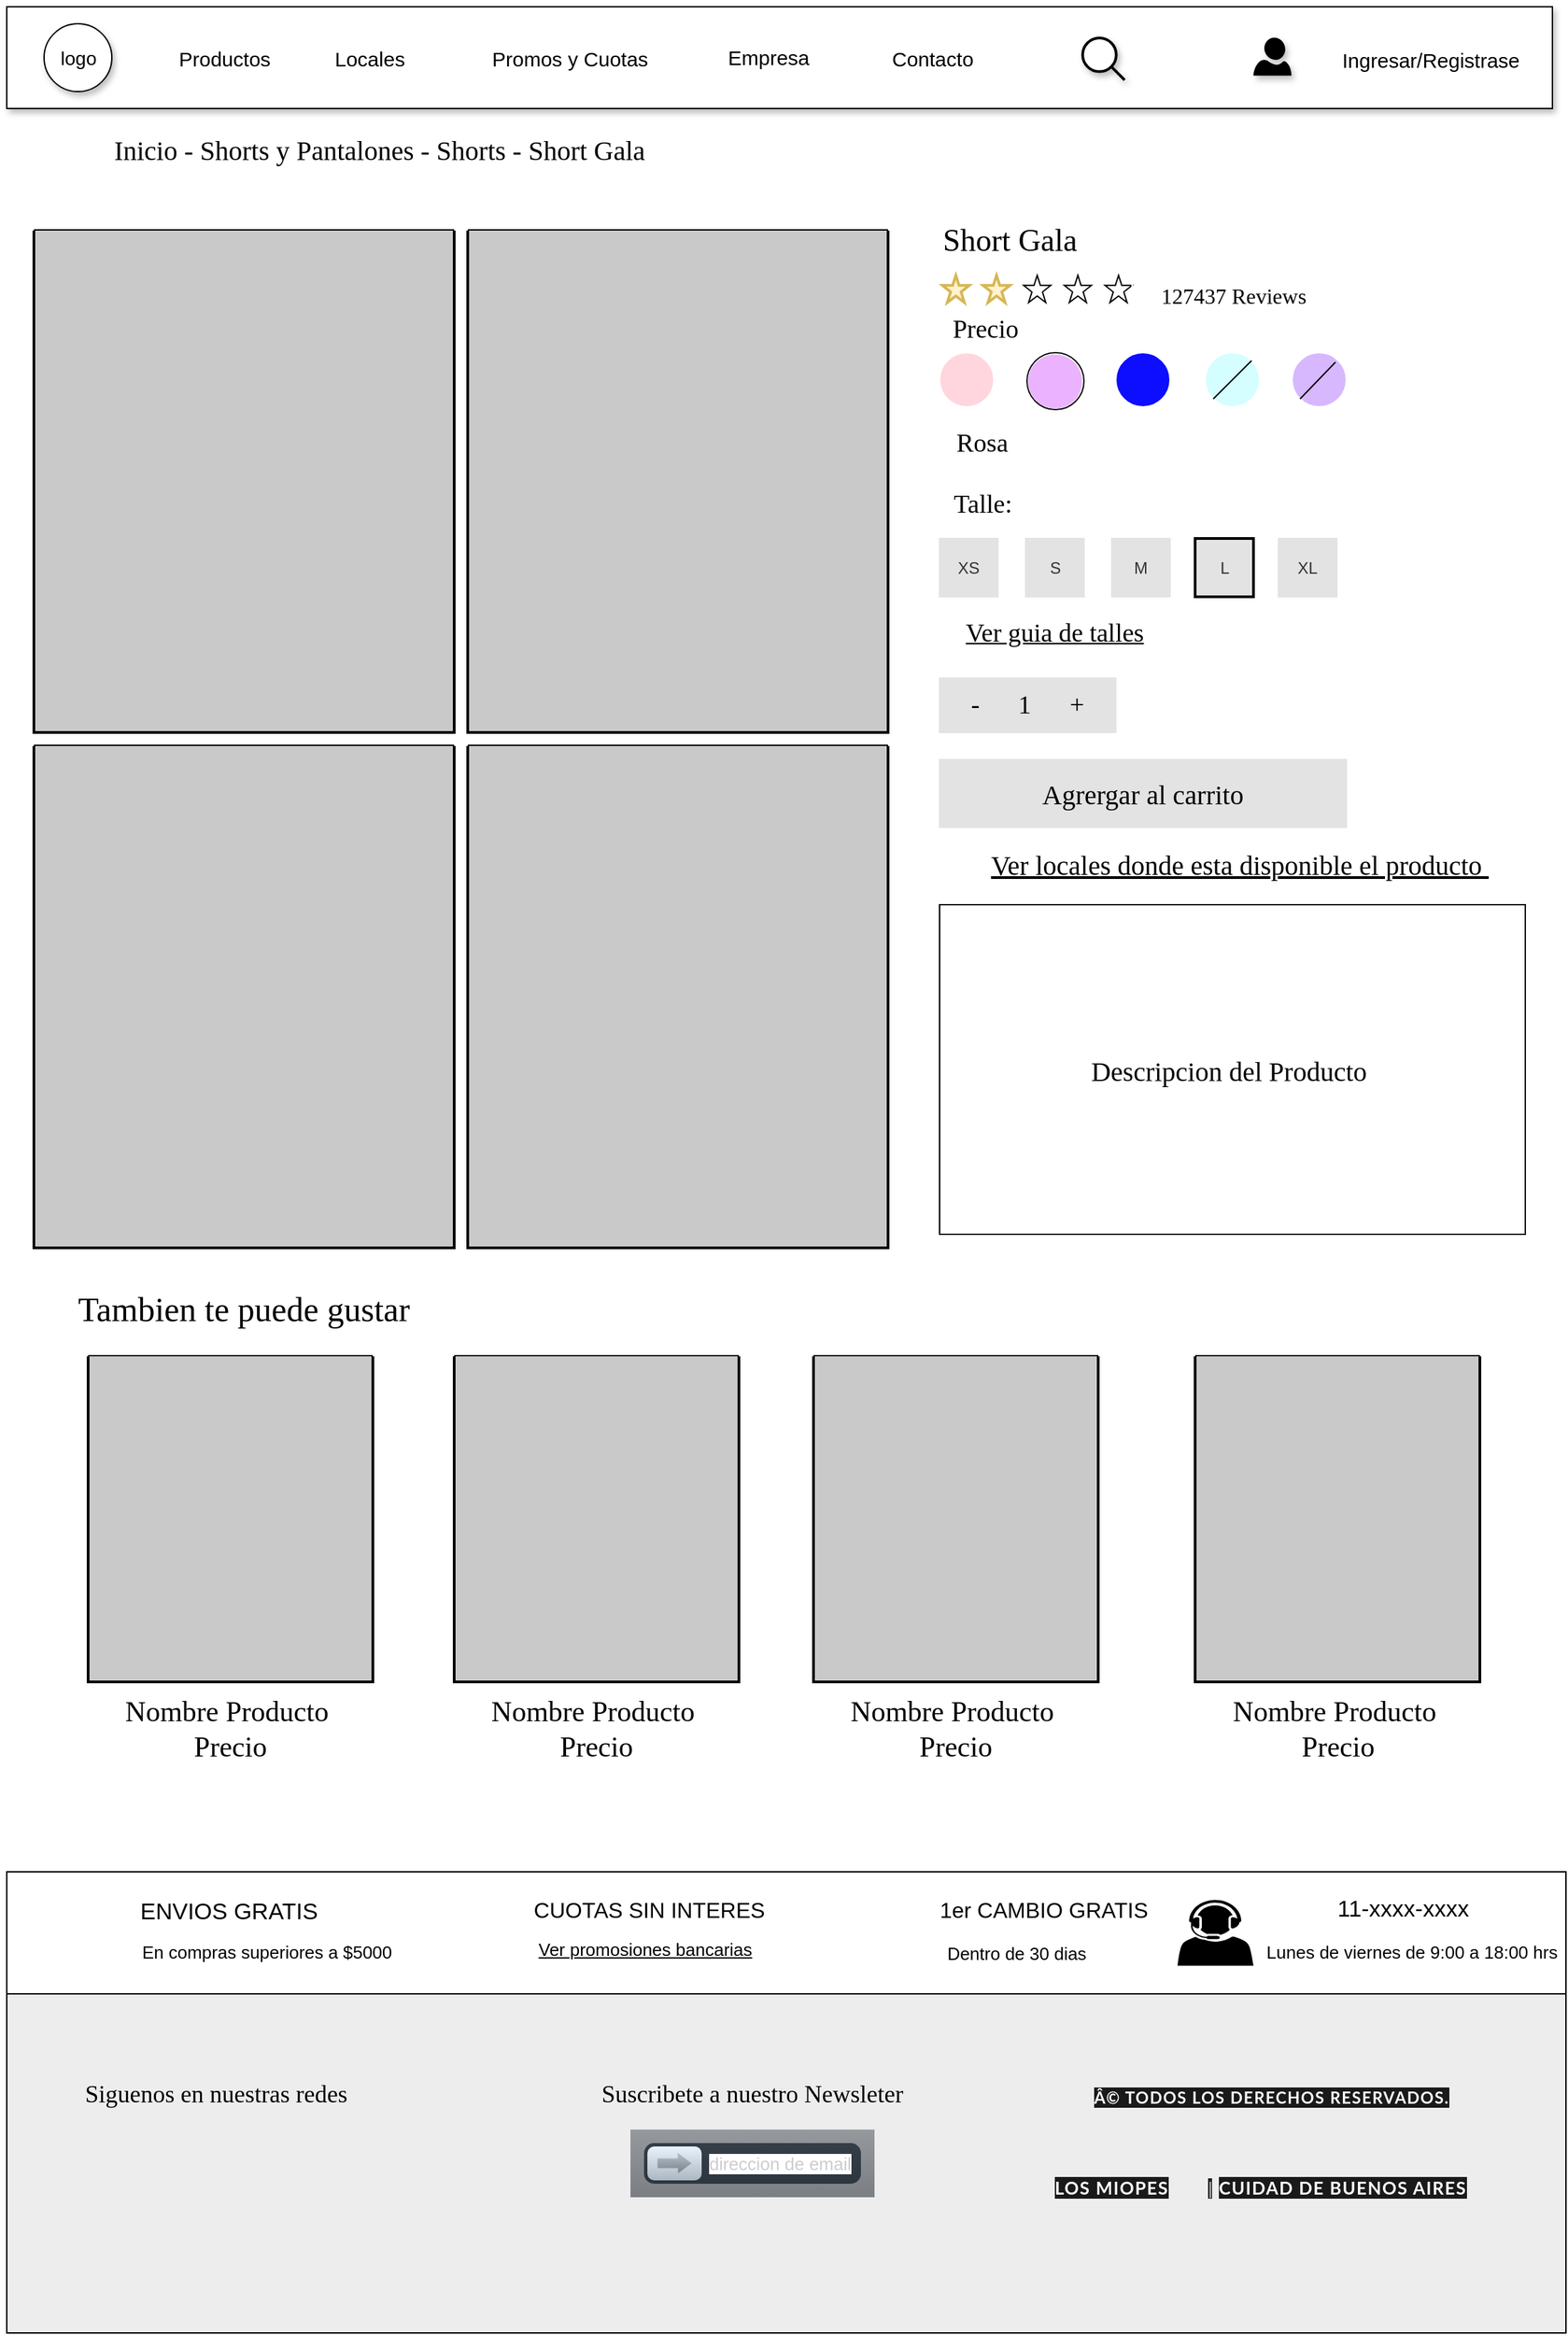 <mxfile version="15.6.8" type="google"><diagram id="YCSO7cqWd8nWlloMjlNt" name="Page-1"><mxGraphModel dx="1590" dy="2557" grid="1" gridSize="10" guides="1" tooltips="1" connect="1" arrows="1" fold="1" page="1" pageScale="1" pageWidth="1169" pageHeight="827" math="0" shadow="0"><root><mxCell id="0"/><mxCell id="1" parent="0"/><mxCell id="400V_kEJsXyoqpP-EvDe-8" value="" style="swimlane;startSize=0;shadow=0;glass=0;fillColor=none;strokeColor=#000000;swimlaneFillColor=#C9C9C9;rounded=0;sketch=0;fontFamily=Comic Sans MS;labelPosition=center;verticalLabelPosition=middle;align=center;verticalAlign=middle;horizontal=1;fontStyle=1;strokeWidth=2;" parent="1" vertex="1"><mxGeometry x="30" y="-1400" width="310" height="370" as="geometry"/></mxCell><mxCell id="400V_kEJsXyoqpP-EvDe-14" value="" style="swimlane;startSize=0;shadow=0;glass=0;fillColor=none;strokeColor=#000000;swimlaneFillColor=#C9C9C9;rounded=0;sketch=0;fontFamily=Comic Sans MS;labelPosition=center;verticalLabelPosition=middle;align=center;verticalAlign=middle;horizontal=1;fontStyle=1;strokeWidth=2;" parent="1" vertex="1"><mxGeometry x="350" y="-1400" width="310" height="370" as="geometry"/></mxCell><mxCell id="400V_kEJsXyoqpP-EvDe-15" value="" style="swimlane;startSize=0;shadow=0;glass=0;fillColor=none;strokeColor=#000000;swimlaneFillColor=#C9C9C9;rounded=0;sketch=0;fontFamily=Comic Sans MS;labelPosition=center;verticalLabelPosition=middle;align=center;verticalAlign=middle;horizontal=1;fontStyle=1;strokeWidth=2;" parent="1" vertex="1"><mxGeometry x="30" y="-1020" width="310" height="370" as="geometry"/></mxCell><mxCell id="400V_kEJsXyoqpP-EvDe-16" value="" style="swimlane;startSize=0;shadow=0;glass=0;fillColor=none;strokeColor=#000000;swimlaneFillColor=#C9C9C9;rounded=0;sketch=0;fontFamily=Comic Sans MS;labelPosition=center;verticalLabelPosition=middle;align=center;verticalAlign=middle;horizontal=1;fontStyle=1;strokeWidth=2;" parent="1" vertex="1"><mxGeometry x="350" y="-1020" width="310" height="370" as="geometry"/></mxCell><mxCell id="400V_kEJsXyoqpP-EvDe-18" value="Short Gala" style="rounded=1;whiteSpace=wrap;html=1;shadow=0;glass=0;sketch=0;fontFamily=Comic Sans MS;strokeWidth=2;align=center;verticalAlign=middle;fontSize=23;fontStyle=0;strokeColor=#FFFFFF;" parent="1" vertex="1"><mxGeometry x="690" y="-1410" width="120" height="33" as="geometry"/></mxCell><mxCell id="400V_kEJsXyoqpP-EvDe-19" value="" style="verticalLabelPosition=bottom;verticalAlign=top;html=1;shape=mxgraph.basic.star;rounded=0;shadow=0;glass=0;sketch=0;fontFamily=Comic Sans MS;fontSize=19;strokeColor=#d6b656;strokeWidth=2;fillColor=#fff2cc;" parent="1" vertex="1"><mxGeometry x="700" y="-1367" width="20" height="20" as="geometry"/></mxCell><mxCell id="400V_kEJsXyoqpP-EvDe-20" value="" style="verticalLabelPosition=bottom;verticalAlign=top;html=1;shape=mxgraph.basic.star;rounded=0;shadow=0;glass=0;sketch=0;fontFamily=Comic Sans MS;fontSize=19;strokeColor=#d6b656;strokeWidth=2;fillColor=#fff2cc;" parent="1" vertex="1"><mxGeometry x="730" y="-1367" width="20" height="20" as="geometry"/></mxCell><mxCell id="400V_kEJsXyoqpP-EvDe-21" value="" style="verticalLabelPosition=bottom;verticalAlign=top;html=1;shape=mxgraph.basic.star;rounded=0;shadow=0;glass=0;sketch=0;fontFamily=Comic Sans MS;fontSize=19;strokeColor=#000000;strokeWidth=1;fillColor=none;gradientColor=none;" parent="1" vertex="1"><mxGeometry x="820" y="-1367" width="20" height="20" as="geometry"/></mxCell><mxCell id="400V_kEJsXyoqpP-EvDe-22" value="" style="verticalLabelPosition=bottom;verticalAlign=top;html=1;shape=mxgraph.basic.star;rounded=0;shadow=0;glass=0;sketch=0;fontFamily=Comic Sans MS;fontSize=19;strokeColor=#000000;strokeWidth=1;fillColor=none;gradientColor=none;" parent="1" vertex="1"><mxGeometry x="760" y="-1367" width="20" height="20" as="geometry"/></mxCell><mxCell id="400V_kEJsXyoqpP-EvDe-23" value="" style="verticalLabelPosition=bottom;verticalAlign=top;html=1;shape=mxgraph.basic.star;rounded=0;shadow=0;glass=0;sketch=0;fontFamily=Comic Sans MS;fontSize=19;strokeColor=#000000;strokeWidth=1;fillColor=none;gradientColor=none;" parent="1" vertex="1"><mxGeometry x="790" y="-1367" width="20" height="20" as="geometry"/></mxCell><mxCell id="400V_kEJsXyoqpP-EvDe-27" value="Precio" style="rounded=1;whiteSpace=wrap;html=1;shadow=0;glass=0;sketch=0;fontFamily=Comic Sans MS;fontSize=19;strokeColor=#FFFFF;strokeWidth=2;fillColor=none;gradientColor=none;align=center;verticalAlign=middle;" parent="1" vertex="1"><mxGeometry x="674" y="-1345" width="116" height="35" as="geometry"/></mxCell><mxCell id="400V_kEJsXyoqpP-EvDe-30" value="" style="ellipse;whiteSpace=wrap;html=1;aspect=fixed;rounded=0;shadow=0;glass=0;sketch=0;fontFamily=Comic Sans MS;fontSize=19;strokeColor=#FFFFFF;strokeWidth=1;fillColor=#FFD6DD;gradientColor=none;align=center;verticalAlign=middle;" parent="1" vertex="1"><mxGeometry x="698" y="-1310" width="40" height="40" as="geometry"/></mxCell><mxCell id="400V_kEJsXyoqpP-EvDe-32" value="" style="ellipse;whiteSpace=wrap;html=1;aspect=fixed;rounded=0;shadow=0;glass=0;sketch=0;fontFamily=Comic Sans MS;fontSize=19;strokeColor=#FFFFFF;strokeWidth=1;fillColor=#0D0DFF;gradientColor=none;align=center;verticalAlign=middle;" parent="1" vertex="1"><mxGeometry x="828" y="-1310" width="40" height="40" as="geometry"/></mxCell><mxCell id="400V_kEJsXyoqpP-EvDe-33" value="" style="ellipse;whiteSpace=wrap;html=1;aspect=fixed;rounded=0;shadow=0;glass=0;sketch=0;fontFamily=Comic Sans MS;fontSize=19;strokeColor=#FFFFFF;strokeWidth=1;fillColor=#D4FEFF;gradientColor=none;align=center;verticalAlign=middle;" parent="1" vertex="1"><mxGeometry x="894" y="-1310" width="40" height="40" as="geometry"/></mxCell><mxCell id="400V_kEJsXyoqpP-EvDe-34" value="" style="ellipse;whiteSpace=wrap;html=1;aspect=fixed;rounded=0;shadow=0;glass=0;sketch=0;fontFamily=Comic Sans MS;fontSize=19;strokeColor=#FFFFFF;strokeWidth=1;fillColor=#D7B8FF;gradientColor=none;align=center;verticalAlign=middle;" parent="1" vertex="1"><mxGeometry x="958" y="-1310" width="40" height="40" as="geometry"/></mxCell><mxCell id="400V_kEJsXyoqpP-EvDe-35" value="127437 Reviews" style="rounded=1;whiteSpace=wrap;html=1;shadow=0;glass=0;sketch=0;fontFamily=Comic Sans MS;fontSize=16;strokeColor=#FFFFFF;strokeWidth=1;fillColor=none;gradientColor=none;align=center;verticalAlign=middle;" parent="1" vertex="1"><mxGeometry x="840" y="-1377" width="150" height="50" as="geometry"/></mxCell><mxCell id="400V_kEJsXyoqpP-EvDe-37" value="Talle:" style="rounded=1;whiteSpace=wrap;html=1;shadow=0;glass=0;sketch=0;fontFamily=Comic Sans MS;fontSize=19;strokeColor=#FFFFFF;strokeWidth=2;fillColor=none;gradientColor=none;align=center;verticalAlign=middle;" parent="1" vertex="1"><mxGeometry x="680" y="-1213" width="100" height="30" as="geometry"/></mxCell><mxCell id="400V_kEJsXyoqpP-EvDe-40" value="XS" style="whiteSpace=wrap;html=1;aspect=fixed;strokeWidth=1;fillColor=#E3E3E3;fontColor=#333333;strokeColor=#E3E3E3;direction=south;" parent="1" vertex="1"><mxGeometry x="698" y="-1173" width="43" height="43" as="geometry"/></mxCell><mxCell id="400V_kEJsXyoqpP-EvDe-41" value="S" style="whiteSpace=wrap;html=1;aspect=fixed;strokeWidth=1;fillColor=#E3E3E3;fontColor=#333333;strokeColor=#E3E3E3;" parent="1" vertex="1"><mxGeometry x="761.5" y="-1173" width="43" height="43" as="geometry"/></mxCell><mxCell id="400V_kEJsXyoqpP-EvDe-42" value="M&lt;span style=&quot;color: rgba(0 , 0 , 0 , 0) ; font-family: monospace ; font-size: 0px&quot;&gt;%3CmxGraphModel%3E%3Croot%3E%3CmxCell%20id%3D%220%22%2F%3E%3CmxCell%20id%3D%221%22%20parent%3D%220%22%2F%3E%3CmxCell%20id%3D%222%22%20value%3D%22S%22%20style%3D%22whiteSpace%3Dwrap%3Bhtml%3D1%3Baspect%3Dfixed%3BstrokeWidth%3D1%3BfillColor%3D%23E3E3E3%3BfontColor%3D%23333333%3BstrokeColor%3D%23666666%3B%22%20vertex%3D%221%22%20parent%3D%221%22%3E%3CmxGeometry%20x%3D%22753.5%22%20y%3D%22-503%22%20width%3D%2243%22%20height%3D%2243%22%20as%3D%22geometry%22%2F%3E%3C%2FmxCell%3E%3C%2Froot%3E%3C%2FmxGraphModel%3E&lt;/span&gt;" style="whiteSpace=wrap;html=1;aspect=fixed;strokeWidth=1;fillColor=#E3E3E3;fontColor=#333333;strokeColor=#E3E3E3;" parent="1" vertex="1"><mxGeometry x="825" y="-1173" width="43" height="43" as="geometry"/></mxCell><mxCell id="400V_kEJsXyoqpP-EvDe-43" value="L" style="whiteSpace=wrap;html=1;aspect=fixed;strokeWidth=2;fillColor=#E3E3E3;fontColor=#333333;strokeColor=#000000;" parent="1" vertex="1"><mxGeometry x="886.5" y="-1173" width="43" height="43" as="geometry"/></mxCell><mxCell id="400V_kEJsXyoqpP-EvDe-44" value="XL" style="whiteSpace=wrap;html=1;aspect=fixed;strokeWidth=1;fillColor=#E3E3E3;fontColor=#333333;strokeColor=#E3E3E3;" parent="1" vertex="1"><mxGeometry x="948" y="-1173" width="43" height="43" as="geometry"/></mxCell><mxCell id="400V_kEJsXyoqpP-EvDe-46" value="Ver guia de talles" style="rounded=1;whiteSpace=wrap;html=1;shadow=0;glass=0;sketch=0;fontFamily=Comic Sans MS;fontSize=19;strokeColor=#FFFFFFF;strokeWidth=1;fillColor=default;gradientColor=none;align=center;verticalAlign=middle;fontStyle=4" parent="1" vertex="1"><mxGeometry x="698" y="-1120" width="170" height="33" as="geometry"/></mxCell><mxCell id="400V_kEJsXyoqpP-EvDe-48" value="Rosa" style="rounded=1;whiteSpace=wrap;html=1;shadow=0;glass=0;sketch=0;fontFamily=Comic Sans MS;fontSize=19;strokeColor=#FFFFFFF;strokeWidth=1;fillColor=default;gradientColor=none;align=center;verticalAlign=middle;fontStyle=0" parent="1" vertex="1"><mxGeometry x="697.5" y="-1260" width="62.5" height="33" as="geometry"/></mxCell><mxCell id="400V_kEJsXyoqpP-EvDe-51" value="-&amp;nbsp; &amp;nbsp; &amp;nbsp; 1&amp;nbsp; &amp;nbsp; &amp;nbsp; +" style="rounded=0;whiteSpace=wrap;html=1;shadow=0;glass=0;sketch=0;fontFamily=Comic Sans MS;fontSize=19;strokeColor=#E3E3E3;strokeWidth=1;fillColor=#E3E3E3;gradientColor=none;align=center;verticalAlign=middle;" parent="1" vertex="1"><mxGeometry x="698" y="-1070" width="130" height="40" as="geometry"/></mxCell><mxCell id="400V_kEJsXyoqpP-EvDe-54" value="&lt;font style=&quot;font-size: 20px;&quot;&gt;Agrergar al carrito&lt;/font&gt;" style="rounded=0;whiteSpace=wrap;html=1;shadow=0;glass=0;sketch=0;fontFamily=Comic Sans MS;fontSize=20;strokeColor=#E3E3E3;strokeWidth=1;fillColor=#E3E3E3;gradientColor=none;align=center;verticalAlign=middle;" parent="1" vertex="1"><mxGeometry x="698" y="-1010" width="300" height="50" as="geometry"/></mxCell><mxCell id="400V_kEJsXyoqpP-EvDe-55" value="Ver locales donde esta disponible el producto&amp;nbsp;" style="rounded=0;whiteSpace=wrap;html=1;shadow=0;glass=0;sketch=0;fontFamily=Comic Sans MS;fontSize=20;strokeWidth=1;align=center;verticalAlign=middle;fontStyle=4;strokeColor=#FFFFFF;" parent="1" vertex="1"><mxGeometry x="697.5" y="-943" width="443" height="20" as="geometry"/></mxCell><mxCell id="400V_kEJsXyoqpP-EvDe-56" value="Descripcion del Producto&amp;nbsp;" style="rounded=0;whiteSpace=wrap;html=1;shadow=0;glass=0;sketch=0;fontFamily=Comic Sans MS;fontSize=20;strokeWidth=1;align=center;verticalAlign=middle;" parent="1" vertex="1"><mxGeometry x="698" y="-903" width="432" height="243" as="geometry"/></mxCell><mxCell id="400V_kEJsXyoqpP-EvDe-58" value="Inicio - Shorts y Pantalones - Shorts - Short Gala" style="rounded=0;whiteSpace=wrap;html=1;shadow=0;glass=0;sketch=0;fontFamily=Comic Sans MS;fontSize=20;strokeWidth=1;align=center;verticalAlign=middle;strokeColor=#FFFFFF;" parent="1" vertex="1"><mxGeometry x="10" y="-1480" width="550" height="40" as="geometry"/></mxCell><mxCell id="400V_kEJsXyoqpP-EvDe-66" value="" style="endArrow=none;html=1;rounded=0;fontFamily=Comic Sans MS;fontSize=20;fontColor=#000000;exitX=0;exitY=1;exitDx=0;exitDy=0;" parent="1" source="400V_kEJsXyoqpP-EvDe-34" edge="1"><mxGeometry width="50" height="50" relative="1" as="geometry"><mxPoint x="953" y="-1265" as="sourcePoint"/><mxPoint x="990" y="-1303" as="targetPoint"/><Array as="points"/></mxGeometry></mxCell><mxCell id="400V_kEJsXyoqpP-EvDe-69" value="" style="endArrow=none;html=1;rounded=0;fontFamily=Comic Sans MS;fontSize=20;fontColor=#000000;entryX=1;entryY=0;entryDx=0;entryDy=0;exitX=0;exitY=1;exitDx=0;exitDy=0;" parent="1" source="400V_kEJsXyoqpP-EvDe-33" target="400V_kEJsXyoqpP-EvDe-33" edge="1"><mxGeometry width="50" height="50" relative="1" as="geometry"><mxPoint x="900" y="-1283" as="sourcePoint"/><mxPoint x="924" y="-1299" as="targetPoint"/><Array as="points"/></mxGeometry></mxCell><mxCell id="400V_kEJsXyoqpP-EvDe-74" value="" style="ellipse;whiteSpace=wrap;html=1;aspect=fixed;rounded=0;shadow=0;glass=0;sketch=0;fontFamily=Comic Sans MS;fontSize=20;fontColor=#000000;strokeColor=#0D0D0D;strokeWidth=1;fillColor=default;gradientColor=none;align=center;verticalAlign=middle;" parent="1" vertex="1"><mxGeometry x="762.5" y="-1310" width="42" height="42" as="geometry"/></mxCell><mxCell id="400V_kEJsXyoqpP-EvDe-75" value="" style="ellipse;whiteSpace=wrap;html=1;aspect=fixed;rounded=0;shadow=0;glass=0;sketch=0;fontFamily=Comic Sans MS;fontSize=19;strokeColor=#FFFFFF;strokeWidth=0;fillColor=#EBB3FF;gradientColor=none;align=center;verticalAlign=middle;" parent="1" vertex="1"><mxGeometry x="763" y="-1309" width="40" height="40" as="geometry"/></mxCell><mxCell id="400V_kEJsXyoqpP-EvDe-78" value="Tambien te puede gustar" style="rounded=0;whiteSpace=wrap;html=1;shadow=0;glass=0;sketch=0;fontFamily=Comic Sans MS;fontSize=25;fontColor=#000000;strokeColor=#FFFFFF;strokeWidth=1;fillColor=default;gradientColor=none;align=center;verticalAlign=middle;" parent="1" vertex="1"><mxGeometry x="30" y="-610" width="310" height="10" as="geometry"/></mxCell><mxCell id="400V_kEJsXyoqpP-EvDe-79" value="" style="swimlane;startSize=0;shadow=0;glass=0;fillColor=none;strokeColor=#000000;swimlaneFillColor=#C9C9C9;rounded=0;sketch=0;fontFamily=Comic Sans MS;labelPosition=center;verticalLabelPosition=middle;align=center;verticalAlign=middle;horizontal=1;fontStyle=1;strokeWidth=2;" parent="1" vertex="1"><mxGeometry x="70" y="-570" width="210" height="240" as="geometry"/></mxCell><mxCell id="400V_kEJsXyoqpP-EvDe-80" value="" style="swimlane;startSize=0;shadow=0;glass=0;fillColor=none;strokeColor=#000000;swimlaneFillColor=#C9C9C9;rounded=0;sketch=0;fontFamily=Comic Sans MS;labelPosition=center;verticalLabelPosition=middle;align=center;verticalAlign=middle;horizontal=1;fontStyle=1;strokeWidth=2;" parent="1" vertex="1"><mxGeometry x="340" y="-570" width="210" height="240" as="geometry"/></mxCell><mxCell id="400V_kEJsXyoqpP-EvDe-81" value="" style="swimlane;startSize=0;shadow=0;glass=0;fillColor=none;strokeColor=#000000;swimlaneFillColor=#C9C9C9;rounded=0;sketch=0;fontFamily=Comic Sans MS;labelPosition=center;verticalLabelPosition=middle;align=center;verticalAlign=middle;horizontal=1;fontStyle=1;strokeWidth=2;" parent="1" vertex="1"><mxGeometry x="605" y="-570" width="210" height="240" as="geometry"/></mxCell><mxCell id="400V_kEJsXyoqpP-EvDe-82" value="" style="swimlane;startSize=0;shadow=0;glass=0;fillColor=none;strokeColor=#000000;swimlaneFillColor=#C9C9C9;rounded=0;sketch=0;fontFamily=Comic Sans MS;labelPosition=center;verticalLabelPosition=middle;align=center;verticalAlign=middle;horizontal=1;fontStyle=1;strokeWidth=2;" parent="1" vertex="1"><mxGeometry x="886.5" y="-570" width="210" height="240" as="geometry"/></mxCell><mxCell id="400V_kEJsXyoqpP-EvDe-83" value="Nombre Producto&amp;nbsp;&lt;br&gt;Precio" style="rounded=0;whiteSpace=wrap;html=1;shadow=0;glass=0;sketch=0;fontFamily=Comic Sans MS;fontSize=21;fontColor=#000000;strokeColor=#FFFFFF;strokeWidth=1;fillColor=default;gradientColor=none;align=center;verticalAlign=middle;" parent="1" vertex="1"><mxGeometry x="70" y="-320" width="210" height="50" as="geometry"/></mxCell><mxCell id="400V_kEJsXyoqpP-EvDe-85" value="Nombre Producto&amp;nbsp;&lt;br&gt;Precio" style="rounded=0;whiteSpace=wrap;html=1;shadow=0;glass=0;sketch=0;fontFamily=Comic Sans MS;fontSize=21;fontColor=#000000;strokeColor=#FFFFFF;strokeWidth=1;fillColor=default;gradientColor=none;align=center;verticalAlign=middle;" parent="1" vertex="1"><mxGeometry x="340" y="-320" width="210" height="50" as="geometry"/></mxCell><mxCell id="400V_kEJsXyoqpP-EvDe-86" value="Nombre Producto&amp;nbsp;&lt;br&gt;Precio" style="rounded=0;whiteSpace=wrap;html=1;shadow=0;glass=0;sketch=0;fontFamily=Comic Sans MS;fontSize=21;fontColor=#000000;strokeColor=#FFFFFF;strokeWidth=1;fillColor=default;gradientColor=none;align=center;verticalAlign=middle;" parent="1" vertex="1"><mxGeometry x="605" y="-320" width="210" height="50" as="geometry"/></mxCell><mxCell id="400V_kEJsXyoqpP-EvDe-87" value="Nombre Producto&amp;nbsp;&lt;br&gt;Precio" style="rounded=0;whiteSpace=wrap;html=1;shadow=0;glass=0;sketch=0;fontFamily=Comic Sans MS;fontSize=21;fontColor=#000000;strokeColor=#FFFFFF;strokeWidth=1;fillColor=default;gradientColor=none;align=center;verticalAlign=middle;" parent="1" vertex="1"><mxGeometry x="886.5" y="-320" width="210" height="50" as="geometry"/></mxCell><mxCell id="xmzlQdzEDTGLXjamxqZE-6" value="&lt;div style=&quot;text-align: justify&quot;&gt;&lt;br&gt;&lt;/div&gt;" style="rounded=0;whiteSpace=wrap;html=1;shadow=1;fontSize=19;align=left;" parent="1" vertex="1"><mxGeometry x="10" y="-1565" width="1140" height="75" as="geometry"/></mxCell><mxCell id="xmzlQdzEDTGLXjamxqZE-7" value="Productos" style="rounded=0;whiteSpace=wrap;html=1;shadow=1;fontSize=15;align=left;strokeColor=#FFFFFF;strokeWidth=0;opacity=0;" parent="1" vertex="1"><mxGeometry x="135" y="-1543.75" width="80" height="32.5" as="geometry"/></mxCell><mxCell id="xmzlQdzEDTGLXjamxqZE-8" value="logo" style="ellipse;whiteSpace=wrap;html=1;aspect=fixed;shadow=1;fontSize=14;" parent="1" vertex="1"><mxGeometry x="37.5" y="-1552.5" width="50" height="50" as="geometry"/></mxCell><mxCell id="xmzlQdzEDTGLXjamxqZE-9" value="Locales" style="rounded=0;whiteSpace=wrap;html=1;shadow=1;fontSize=15;align=left;strokeColor=#FFFFFF;strokeWidth=0;opacity=0;" parent="1" vertex="1"><mxGeometry x="250" y="-1543.75" width="80" height="32.5" as="geometry"/></mxCell><mxCell id="xmzlQdzEDTGLXjamxqZE-10" value="Promos y Cuotas&amp;nbsp;" style="rounded=0;whiteSpace=wrap;html=1;shadow=1;fontSize=15;align=left;strokeColor=#FFFFFF;strokeWidth=0;opacity=0;" parent="1" vertex="1"><mxGeometry x="366" y="-1543.75" width="150" height="32.5" as="geometry"/></mxCell><mxCell id="xmzlQdzEDTGLXjamxqZE-11" value="Empresa" style="rounded=0;whiteSpace=wrap;html=1;shadow=1;fontSize=15;align=left;strokeColor=#FFFFFF;strokeWidth=0;opacity=0;" parent="1" vertex="1"><mxGeometry x="540" y="-1544.5" width="80" height="32.5" as="geometry"/></mxCell><mxCell id="xmzlQdzEDTGLXjamxqZE-12" value="Contacto" style="rounded=0;whiteSpace=wrap;html=1;shadow=1;fontSize=15;align=left;strokeColor=#FFFFFF;strokeWidth=0;opacity=0;" parent="1" vertex="1"><mxGeometry x="661" y="-1543.75" width="80" height="32.5" as="geometry"/></mxCell><mxCell id="xmzlQdzEDTGLXjamxqZE-13" value="" style="html=1;verticalLabelPosition=bottom;align=center;labelBackgroundColor=#ffffff;verticalAlign=top;strokeWidth=2;strokeColor=#000000;shadow=1;dashed=0;shape=mxgraph.ios7.icons.looking_glass;direction=south;rotation=-90;" parent="1" vertex="1"><mxGeometry x="803.5" y="-1542" width="31" height="31" as="geometry"/></mxCell><mxCell id="xmzlQdzEDTGLXjamxqZE-14" value="" style="shape=image;html=1;verticalAlign=top;verticalLabelPosition=bottom;labelBackgroundColor=#ffffff;imageAspect=0;aspect=fixed;image=https://cdn0.iconfinder.com/data/icons/mobile-basic-vol-1/32/Tote_Bag-128.png;strokeColor=#000000;shadow=1;" parent="1" vertex="1"><mxGeometry x="868" y="-1542" width="33.75" height="33.75" as="geometry"/></mxCell><mxCell id="xmzlQdzEDTGLXjamxqZE-15" value="" style="verticalLabelPosition=bottom;html=1;verticalAlign=top;align=center;strokeColor=none;fillColor=#000000;shape=mxgraph.azure.user;shadow=1;" parent="1" vertex="1"><mxGeometry x="929.5" y="-1542.25" width="28" height="28" as="geometry"/></mxCell><mxCell id="xmzlQdzEDTGLXjamxqZE-16" value="Ingresar/Registrase" style="rounded=0;whiteSpace=wrap;html=1;shadow=1;fontSize=15;align=left;strokeColor=#FFFFFF;strokeWidth=0;opacity=0;" parent="1" vertex="1"><mxGeometry x="993" y="-1542" width="157" height="32.5" as="geometry"/></mxCell><mxCell id="xmzlQdzEDTGLXjamxqZE-23" value="" style="rounded=0;whiteSpace=wrap;html=1;labelBackgroundColor=#FFFFFF;sketch=0;fontSize=7;fontColor=#000000;strokeColor=#000000;strokeWidth=1;fillColor=#EDEDED;align=left;gradientDirection=south;" parent="1" vertex="1"><mxGeometry x="10" y="-100" width="1150" height="250" as="geometry"/></mxCell><mxCell id="xmzlQdzEDTGLXjamxqZE-24" value="Siguenos en nuestras redes" style="rounded=0;whiteSpace=wrap;html=1;shadow=0;glass=0;sketch=0;fontFamily=Comic Sans MS;fontSize=18;fontColor=#000000;strokeColor=none;strokeWidth=1;fillColor=none;gradientColor=none;align=center;verticalAlign=middle;" parent="1" vertex="1"><mxGeometry x="47.25" y="-41.25" width="235" height="30" as="geometry"/></mxCell><mxCell id="xmzlQdzEDTGLXjamxqZE-31" value="" style="shape=image;html=1;verticalAlign=top;verticalLabelPosition=bottom;labelBackgroundColor=#ffffff;imageAspect=0;aspect=fixed;image=https://cdn4.iconfinder.com/data/icons/picons-social/57/23-whatsapp-2-128.png;rounded=0;shadow=0;glass=0;sketch=0;fontFamily=Comic Sans MS;fontSize=18;fontColor=#CCCCCC;strokeColor=#FFFFFF;strokeWidth=1;fillColor=default;gradientColor=none;" parent="1" vertex="1"><mxGeometry x="1025" y="-250" width="60" height="60" as="geometry"/></mxCell><mxCell id="xmzlQdzEDTGLXjamxqZE-32" value="" style="shape=image;html=1;verticalAlign=top;verticalLabelPosition=bottom;labelBackgroundColor=#ffffff;imageAspect=0;aspect=fixed;image=https://cdn3.iconfinder.com/data/icons/linecons-free-vector-icons-pack/32/bubble-128.png;rounded=0;shadow=0;glass=0;sketch=0;fontFamily=Comic Sans MS;fontSize=18;fontColor=#CCCCCC;strokeColor=#FFFFFF;strokeWidth=1;fillColor=default;gradientColor=none;" parent="1" vertex="1"><mxGeometry x="1100" y="-250" width="60" height="60" as="geometry"/></mxCell><mxCell id="xmzlQdzEDTGLXjamxqZE-34" value="Suscribete a nuestro Newsleter" style="rounded=0;whiteSpace=wrap;html=1;shadow=0;glass=0;sketch=0;fontFamily=Comic Sans MS;fontSize=18;fontColor=#000000;strokeColor=none;strokeWidth=1;fillColor=none;gradientColor=none;align=center;verticalAlign=middle;" parent="1" vertex="1"><mxGeometry x="420" y="-41.25" width="280" height="30" as="geometry"/></mxCell><mxCell id="Ls-O3CCMRspSc9AYdnCa-1" value="" style="rounded=0;whiteSpace=wrap;html=1;fontSize=25;strokeColor=#000000;strokeWidth=1;fillColor=#FFFFFF;align=left;" vertex="1" parent="1"><mxGeometry x="10" y="-190" width="1150" height="90" as="geometry"/></mxCell><mxCell id="Ls-O3CCMRspSc9AYdnCa-2" value="" style="shape=image;html=1;verticalAlign=top;verticalLabelPosition=bottom;labelBackgroundColor=#ffffff;imageAspect=0;aspect=fixed;image=https://cdn2.iconfinder.com/data/icons/e-commerce-glyph-2/614/23_-_Truck-128.png;fontSize=25;strokeColor=#000000;strokeWidth=1;fillColor=none;gradientColor=#000000;" vertex="1" parent="1"><mxGeometry x="28.75" y="-178.75" width="67.5" height="67.5" as="geometry"/></mxCell><mxCell id="Ls-O3CCMRspSc9AYdnCa-3" value="" style="shape=image;html=1;verticalAlign=top;verticalLabelPosition=bottom;labelBackgroundColor=#ffffff;imageAspect=0;aspect=fixed;image=https://cdn2.iconfinder.com/data/icons/maki/100/credit-card-128.png;sketch=0;fontSize=25;strokeColor=#000000;strokeWidth=1;fillColor=none;gradientColor=#000000;" vertex="1" parent="1"><mxGeometry x="320" y="-178.75" width="68.75" height="68.75" as="geometry"/></mxCell><mxCell id="Ls-O3CCMRspSc9AYdnCa-7" value="" style="shape=image;html=1;verticalAlign=top;verticalLabelPosition=bottom;labelBackgroundColor=#ffffff;imageAspect=0;aspect=fixed;image=https://cdn0.iconfinder.com/data/icons/analytic-investment-and-balanced-scorecard/512/171_inbox_mail_box_container_delivery_parcel-128.png;sketch=0;fontSize=9;fontColor=#000000;strokeColor=#FFFFFF;strokeWidth=1;fillColor=none;gradientColor=#000000;" vertex="1" parent="1"><mxGeometry x="620" y="-178.75" width="65.63" height="65.63" as="geometry"/></mxCell><mxCell id="Ls-O3CCMRspSc9AYdnCa-16" value="" style="sketch=0;pointerEvents=1;shadow=0;dashed=0;html=1;strokeColor=none;fillColor=#000000;labelPosition=center;verticalLabelPosition=bottom;verticalAlign=top;outlineConnect=0;align=center;shape=mxgraph.office.users.call_center_agent;labelBackgroundColor=#FFFFFF;fontSize=7;fontColor=#000000;" vertex="1" parent="1"><mxGeometry x="873.5" y="-169.3" width="56" height="48.59" as="geometry"/></mxCell><mxCell id="Ls-O3CCMRspSc9AYdnCa-22" value="" style="shape=image;html=1;verticalAlign=top;verticalLabelPosition=bottom;labelBackgroundColor=#ffffff;imageAspect=0;aspect=fixed;image=https://cdn4.iconfinder.com/data/icons/miu-black-social-2/60/facebook-128.png;sketch=0;fontSize=12;fontColor=#000000;strokeColor=#CCCCCC;strokeWidth=1;fillColor=#CCCCCC;gradientColor=none;gradientDirection=south;" vertex="1" parent="1"><mxGeometry x="54.75" y="7" width="34" height="34" as="geometry"/></mxCell><mxCell id="Ls-O3CCMRspSc9AYdnCa-23" value="" style="shape=image;html=1;verticalAlign=top;verticalLabelPosition=bottom;labelBackgroundColor=#ffffff;imageAspect=0;aspect=fixed;image=https://cdn1.iconfinder.com/data/icons/social-media-circle-7/512/Circled_Instagram_svg-128.png;sketch=0;fontSize=12;fontColor=#000000;strokeColor=#CCCCCC;strokeWidth=1;fillColor=#CCCCCC;gradientColor=none;gradientDirection=south;" vertex="1" parent="1"><mxGeometry x="98.25" y="6" width="35" height="35" as="geometry"/></mxCell><mxCell id="Ls-O3CCMRspSc9AYdnCa-24" value="" style="shape=image;html=1;verticalAlign=top;verticalLabelPosition=bottom;labelBackgroundColor=#ffffff;imageAspect=0;aspect=fixed;image=https://cdn4.iconfinder.com/data/icons/miu-black-social-2/60/pinterest-128.png;sketch=0;fontSize=12;fontColor=#000000;strokeColor=#CCCCCC;strokeWidth=1;fillColor=#CCCCCC;gradientColor=none;gradientDirection=south;" vertex="1" parent="1"><mxGeometry x="143.25" y="6" width="35" height="35" as="geometry"/></mxCell><mxCell id="Ls-O3CCMRspSc9AYdnCa-25" value="" style="shape=image;html=1;verticalAlign=top;verticalLabelPosition=bottom;labelBackgroundColor=#ffffff;imageAspect=0;aspect=fixed;image=https://cdn4.iconfinder.com/data/icons/miu-black-social-2/60/twitter-128.png;sketch=0;fontSize=12;fontColor=#000000;strokeColor=#CCCCCC;strokeWidth=1;fillColor=#CCCCCC;gradientColor=none;gradientDirection=south;" vertex="1" parent="1"><mxGeometry x="190.25" y="6" width="38" height="38" as="geometry"/></mxCell><mxCell id="Ls-O3CCMRspSc9AYdnCa-27" value="&lt;span style=&quot;background-color: rgb(255 , 255 , 255)&quot;&gt;direccion de email&lt;/span&gt;" style="strokeWidth=1;html=1;shadow=0;dashed=0;shape=mxgraph.ios.iLockButton;fontColor=#cccccc;fontSize=13;mainText=;spacingLeft=50;spacingRight=10;align=center;sketch=0;labelBackgroundColor=#CCCCCC;fillColor=#FFFFFF;gradientColor=none;gradientDirection=south;" vertex="1" parent="1"><mxGeometry x="470" y="0.05" width="180" height="49.89" as="geometry"/></mxCell><mxCell id="Ls-O3CCMRspSc9AYdnCa-33" value="&lt;div style=&quot;text-align: left; font-size: 17px;&quot;&gt;&lt;span style=&quot;font-size: 17px; background-color: rgb(255, 255, 255);&quot;&gt;ENVIOS GRATIS&lt;/span&gt;&lt;/div&gt;" style="rounded=0;whiteSpace=wrap;html=1;fontSize=17;fillColor=none;strokeColor=none;" vertex="1" parent="1"><mxGeometry x="103.75" y="-170" width="140" height="20" as="geometry"/></mxCell><mxCell id="Ls-O3CCMRspSc9AYdnCa-34" value="En compras superiores a $5000" style="rounded=0;whiteSpace=wrap;html=1;fontSize=13;fillColor=none;strokeColor=none;" vertex="1" parent="1"><mxGeometry x="103.75" y="-140" width="196.25" height="18.75" as="geometry"/></mxCell><mxCell id="Ls-O3CCMRspSc9AYdnCa-35" value="CUOTAS SIN INTERES" style="rounded=0;whiteSpace=wrap;html=1;fontSize=16;fillColor=none;strokeColor=none;" vertex="1" parent="1"><mxGeometry x="388.75" y="-170" width="190" height="15" as="geometry"/></mxCell><mxCell id="Ls-O3CCMRspSc9AYdnCa-38" value="&lt;u&gt;Ver promosiones bancarias&lt;/u&gt;" style="rounded=0;whiteSpace=wrap;html=1;fontSize=13;fontColor=none;fillColor=none;strokeColor=none;" vertex="1" parent="1"><mxGeometry x="390" y="-145.63" width="182" height="24.38" as="geometry"/></mxCell><mxCell id="Ls-O3CCMRspSc9AYdnCa-40" value="1er CAMBIO GRATIS" style="rounded=0;whiteSpace=wrap;html=1;fontSize=16;fontColor=none;fillColor=none;strokeColor=none;" vertex="1" parent="1"><mxGeometry x="690" y="-173.12" width="170" height="21.25" as="geometry"/></mxCell><mxCell id="Ls-O3CCMRspSc9AYdnCa-41" value="" style="shape=image;html=1;verticalAlign=top;verticalLabelPosition=bottom;labelBackgroundColor=#ffffff;imageAspect=0;aspect=fixed;image=https://cdn2.iconfinder.com/data/icons/ios-7-icons/50/phone1-128.png;rounded=0;shadow=0;glass=0;sketch=0;fontFamily=Comic Sans MS;fontSize=18;fontColor=#CCCCCC;strokeColor=#FFFFFF;strokeWidth=1;fillColor=default;gradientColor=none;" vertex="1" parent="1"><mxGeometry x="944" y="-174" width="28" height="28" as="geometry"/></mxCell><mxCell id="Ls-O3CCMRspSc9AYdnCa-42" value="&lt;font style=&quot;font-size: 13px&quot;&gt;Dentro de 30 dias&lt;/font&gt;" style="rounded=0;whiteSpace=wrap;html=1;fontSize=16;fontColor=none;fillColor=none;strokeColor=none;" vertex="1" parent="1"><mxGeometry x="690" y="-140" width="130" height="17.19" as="geometry"/></mxCell><mxCell id="Ls-O3CCMRspSc9AYdnCa-43" value="11-xxxx-xxxx" style="rounded=0;whiteSpace=wrap;html=1;fontSize=17;fontColor=none;fillColor=none;strokeColor=none;" vertex="1" parent="1"><mxGeometry x="980" y="-173.12" width="120" height="21.25" as="geometry"/></mxCell><mxCell id="Ls-O3CCMRspSc9AYdnCa-44" value="Lunes de viernes de 9:00 a 18:00 hrs" style="rounded=0;whiteSpace=wrap;html=1;fontSize=13;fontColor=none;fillColor=none;strokeColor=none;" vertex="1" parent="1"><mxGeometry x="934" y="-140" width="225" height="18.75" as="geometry"/></mxCell><mxCell id="Ls-O3CCMRspSc9AYdnCa-45" value="&lt;font face=&quot;lato, sans-serif&quot; style=&quot;font-size: 13px;&quot;&gt;&lt;span style=&quot;font-size: 13px; letter-spacing: 0.75px; text-transform: uppercase; background-color: rgb(26, 26, 26);&quot;&gt;&lt;b style=&quot;font-size: 13px;&quot;&gt;Los Miopes&lt;/b&gt;&lt;/span&gt;&lt;/font&gt;" style="rounded=0;whiteSpace=wrap;html=1;labelBackgroundColor=#FFFFFF;sketch=0;fontSize=13;fontColor=#FFFFFF;strokeColor=#EDEDED;strokeWidth=1;fillColor=#EDEDED;gradientColor=none;gradientDirection=south;align=left;" vertex="1" parent="1"><mxGeometry x="780.5" y="30" width="123.5" height="25" as="geometry"/></mxCell><mxCell id="Ls-O3CCMRspSc9AYdnCa-46" value="&lt;font face=&quot;lato, sans-serif&quot; style=&quot;font-size: 13px;&quot;&gt;&lt;span style=&quot;font-size: 13px; letter-spacing: 0.75px; text-transform: uppercase; background-color: rgb(26, 26, 26);&quot;&gt;&lt;b style=&quot;font-size: 13px;&quot;&gt;CUIDAD DE BUENOS AIRES&lt;/b&gt;&lt;/span&gt;&lt;/font&gt;" style="rounded=0;whiteSpace=wrap;html=1;labelBackgroundColor=#FFFFFF;sketch=0;fontSize=13;fontColor=#FFFFFF;strokeColor=#EDEDED;strokeWidth=1;fillColor=#EDEDED;gradientColor=none;gradientDirection=south;align=left;" vertex="1" parent="1"><mxGeometry x="902" y="30" width="238.5" height="25" as="geometry"/></mxCell><mxCell id="Ls-O3CCMRspSc9AYdnCa-47" value="&lt;span style=&quot;color: rgb(189, 193, 198); font-family: arial, sans-serif; font-size: 13px; background-color: rgb(32, 33, 36);&quot;&gt;|&lt;/span&gt;" style="rounded=0;whiteSpace=wrap;html=1;labelBackgroundColor=#FFFFFF;sketch=0;fontSize=13;fontColor=#FFFFFF;strokeColor=#CCCCCC;strokeWidth=1;fillColor=#CCCCCC;gradientColor=none;gradientDirection=south;align=left;" vertex="1" parent="1"><mxGeometry x="894" y="30" height="25" as="geometry"/></mxCell><mxCell id="Ls-O3CCMRspSc9AYdnCa-48" value="&lt;span style=&quot;font-family: lato, sans-serif; font-size: 12px; font-weight: 700; letter-spacing: 0.75px; text-transform: uppercase; background-color: rgb(26, 26, 26);&quot;&gt;Â© TODOS LOS DERECHOS RESERVADOS.&lt;/span&gt;" style="rounded=0;whiteSpace=wrap;html=1;labelBackgroundColor=#FFFFFF;sketch=0;fontSize=12;fontColor=#FFFFFF;strokeColor=#EDEDED;strokeWidth=1;fillColor=#EDEDED;gradientColor=none;gradientDirection=south;align=left;" vertex="1" parent="1"><mxGeometry x="810" y="-53" width="290" height="60" as="geometry"/></mxCell></root></mxGraphModel></diagram></mxfile>